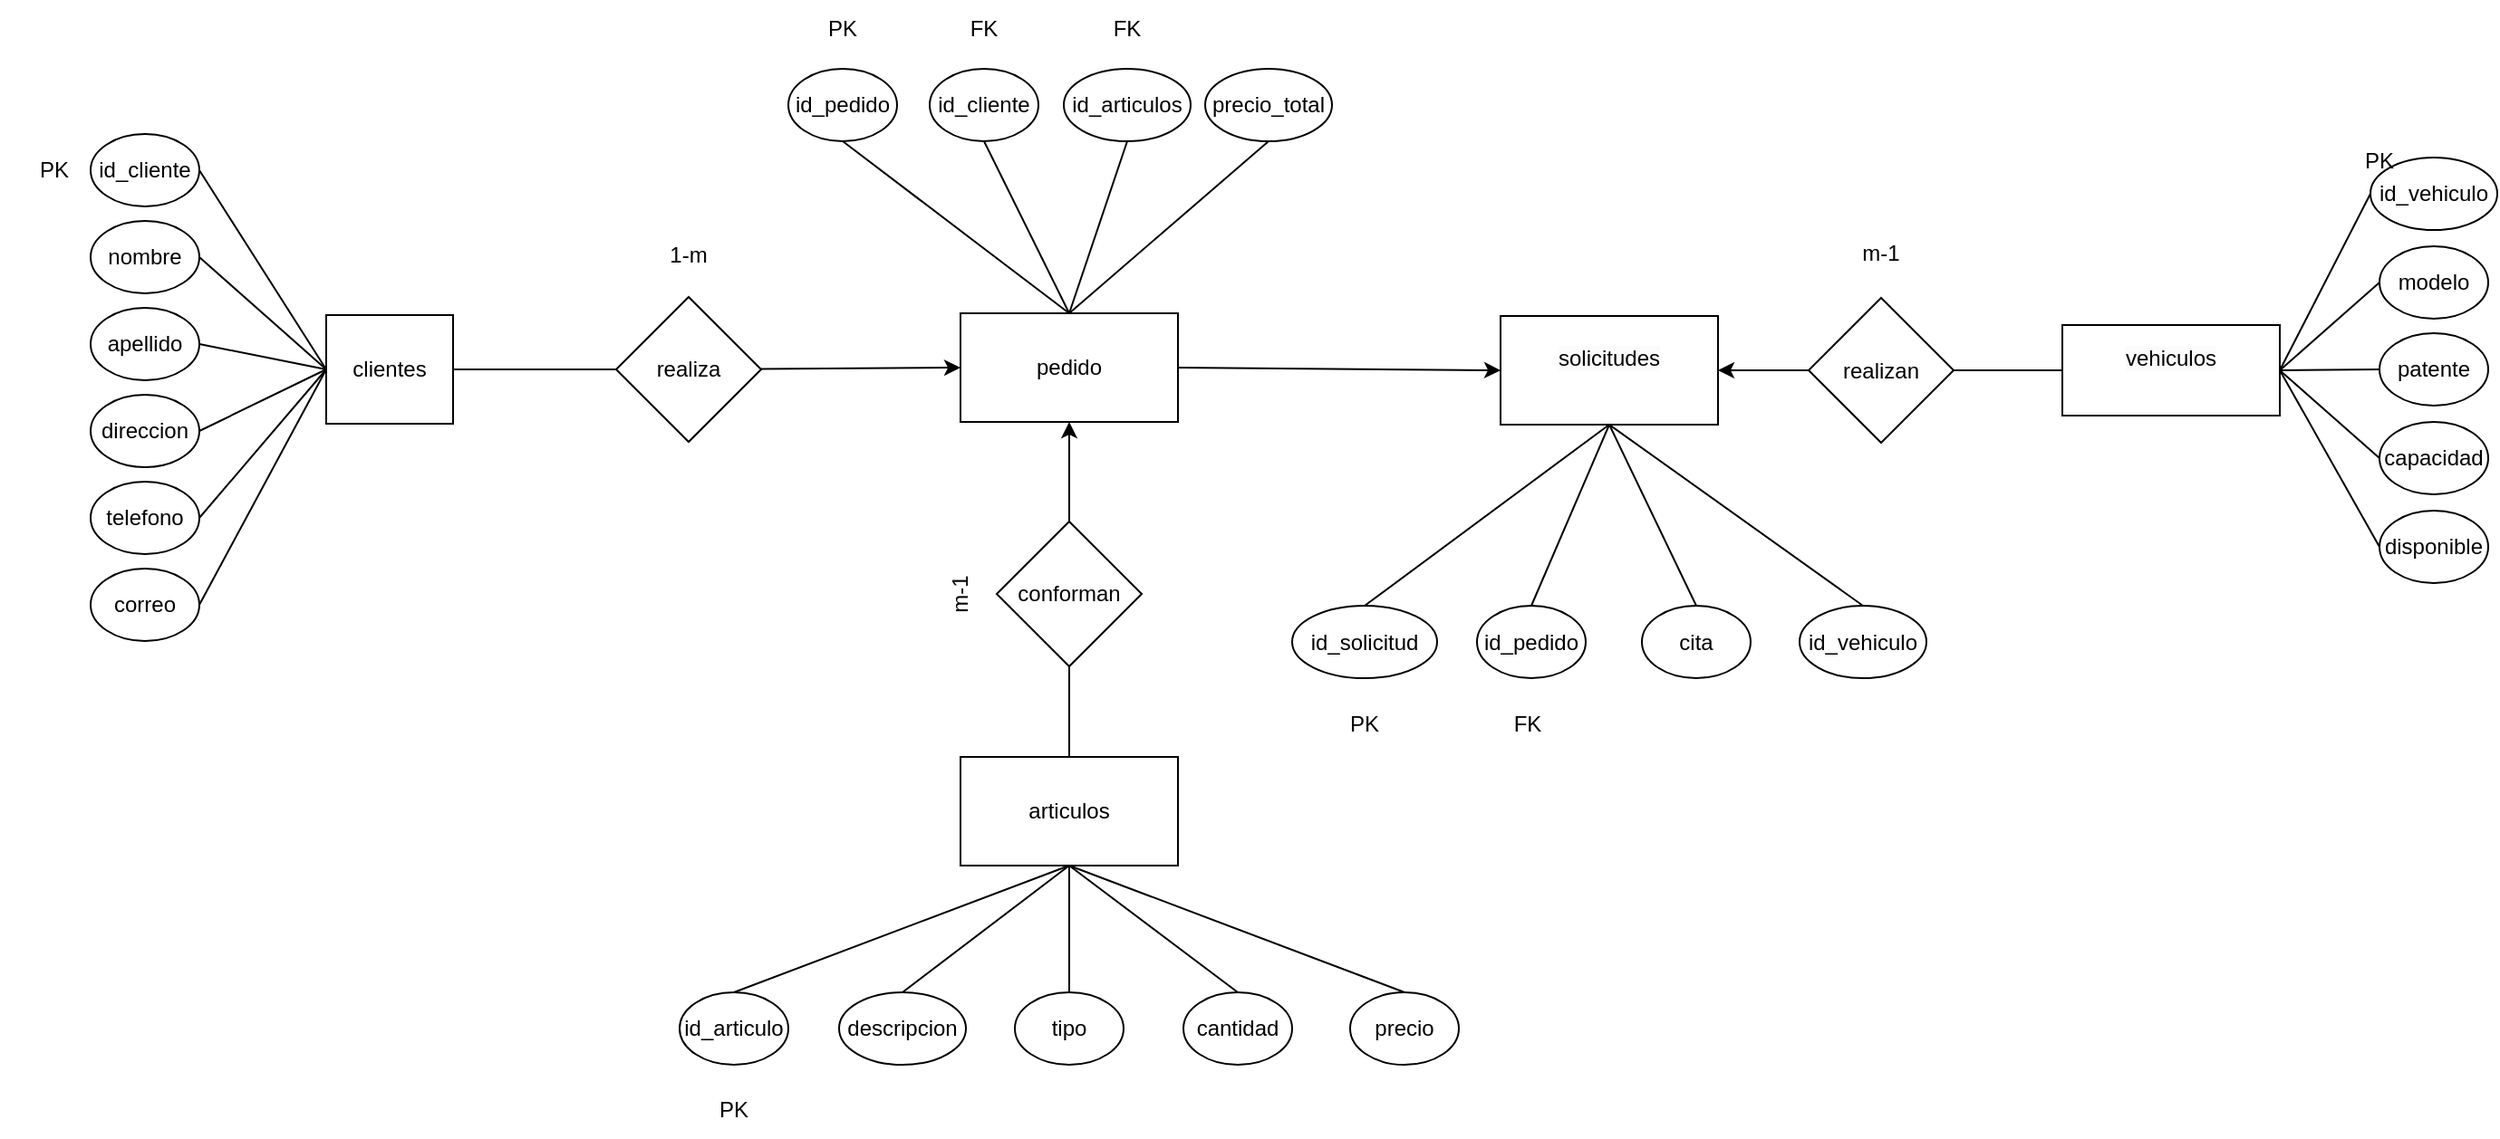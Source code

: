 <mxfile>
    <diagram id="D0lsIx0jxqbMZNfjzYcb" name="Page-1">
        <mxGraphModel dx="2838" dy="938" grid="1" gridSize="10" guides="1" tooltips="1" connect="1" arrows="1" fold="1" page="1" pageScale="1" pageWidth="1100" pageHeight="850" math="0" shadow="0">
            <root>
                <mxCell id="0"/>
                <mxCell id="1" parent="0"/>
                <mxCell id="10" value="clientes" style="rounded=0;whiteSpace=wrap;html=1;" parent="1" vertex="1">
                    <mxGeometry x="-160" y="266" width="70" height="60" as="geometry"/>
                </mxCell>
                <mxCell id="11" value="&#xa;&lt;span style=&quot;color: rgb(0, 0, 0); font-family: Helvetica; font-size: 12px; font-style: normal; font-variant-ligatures: normal; font-variant-caps: normal; font-weight: 400; letter-spacing: normal; orphans: 2; text-align: center; text-indent: 0px; text-transform: none; widows: 2; word-spacing: 0px; -webkit-text-stroke-width: 0px; white-space: normal; background-color: rgb(251, 251, 251); text-decoration-thickness: initial; text-decoration-style: initial; text-decoration-color: initial; display: inline !important; float: none;&quot;&gt;solicitudes&lt;/span&gt;&#xa;&#xa;" style="rounded=0;whiteSpace=wrap;html=1;" parent="1" vertex="1">
                    <mxGeometry x="488" y="266.5" width="120" height="60" as="geometry"/>
                </mxCell>
                <mxCell id="12" value="&#xa;&lt;span style=&quot;color: rgb(0, 0, 0); font-family: Helvetica; font-size: 12px; font-style: normal; font-variant-ligatures: normal; font-variant-caps: normal; font-weight: 400; letter-spacing: normal; orphans: 2; text-align: center; text-indent: 0px; text-transform: none; widows: 2; word-spacing: 0px; -webkit-text-stroke-width: 0px; white-space: normal; background-color: rgb(251, 251, 251); text-decoration-thickness: initial; text-decoration-style: initial; text-decoration-color: initial; display: inline !important; float: none;&quot;&gt;vehiculos&lt;/span&gt;&#xa;&#xa;" style="rounded=0;whiteSpace=wrap;html=1;" parent="1" vertex="1">
                    <mxGeometry x="798" y="271.5" width="120" height="50" as="geometry"/>
                </mxCell>
                <mxCell id="100" style="edgeStyle=none;html=1;entryX=0.5;entryY=1;entryDx=0;entryDy=0;" parent="1" source="13" target="66" edge="1">
                    <mxGeometry relative="1" as="geometry"/>
                </mxCell>
                <mxCell id="13" value="&lt;span style=&quot;color: rgb(0, 0, 0);&quot;&gt;articulos&lt;/span&gt;" style="rounded=0;whiteSpace=wrap;html=1;" parent="1" vertex="1">
                    <mxGeometry x="190" y="510" width="120" height="60" as="geometry"/>
                </mxCell>
                <mxCell id="18" value="" style="endArrow=none;html=1;entryX=1;entryY=0.5;entryDx=0;entryDy=0;exitX=0;exitY=0.5;exitDx=0;exitDy=0;" parent="1" source="20" target="10" edge="1">
                    <mxGeometry width="50" height="50" relative="1" as="geometry">
                        <mxPoint x="-10" y="366.5" as="sourcePoint"/>
                        <mxPoint x="280" y="326.5" as="targetPoint"/>
                    </mxGeometry>
                </mxCell>
                <mxCell id="25" style="edgeStyle=none;html=1;entryX=1;entryY=0.5;entryDx=0;entryDy=0;" parent="1" source="24" target="11" edge="1">
                    <mxGeometry relative="1" as="geometry"/>
                </mxCell>
                <mxCell id="24" value="realizan" style="rhombus;whiteSpace=wrap;html=1;" parent="1" vertex="1">
                    <mxGeometry x="658" y="256.5" width="80" height="80" as="geometry"/>
                </mxCell>
                <mxCell id="26" value="" style="endArrow=none;html=1;entryX=0;entryY=0.5;entryDx=0;entryDy=0;exitX=1;exitY=0.5;exitDx=0;exitDy=0;" parent="1" source="24" target="12" edge="1">
                    <mxGeometry width="50" height="50" relative="1" as="geometry">
                        <mxPoint x="578" y="446.5" as="sourcePoint"/>
                        <mxPoint x="628" y="396.5" as="targetPoint"/>
                    </mxGeometry>
                </mxCell>
                <mxCell id="29" value="1-m" style="text;html=1;align=center;verticalAlign=middle;whiteSpace=wrap;rounded=0;rotation=0;" parent="1" vertex="1">
                    <mxGeometry x="10" y="218" width="60" height="30" as="geometry"/>
                </mxCell>
                <mxCell id="30" value="m-1" style="text;html=1;align=center;verticalAlign=middle;whiteSpace=wrap;rounded=0;rotation=-90;" parent="1" vertex="1">
                    <mxGeometry x="160" y="405" width="60" height="30" as="geometry"/>
                </mxCell>
                <mxCell id="32" value="m-1" style="text;html=1;align=center;verticalAlign=middle;whiteSpace=wrap;rounded=0;" parent="1" vertex="1">
                    <mxGeometry x="668" y="216.5" width="60" height="30" as="geometry"/>
                </mxCell>
                <mxCell id="33" value="id_cliente" style="ellipse;whiteSpace=wrap;html=1;" parent="1" vertex="1">
                    <mxGeometry x="-290" y="166" width="60" height="40" as="geometry"/>
                </mxCell>
                <mxCell id="34" value="apellido" style="ellipse;whiteSpace=wrap;html=1;" parent="1" vertex="1">
                    <mxGeometry x="-290" y="262" width="60" height="40" as="geometry"/>
                </mxCell>
                <mxCell id="35" value="direccion" style="ellipse;whiteSpace=wrap;html=1;" parent="1" vertex="1">
                    <mxGeometry x="-290" y="310" width="60" height="40" as="geometry"/>
                </mxCell>
                <mxCell id="36" value="telefono" style="ellipse;whiteSpace=wrap;html=1;" parent="1" vertex="1">
                    <mxGeometry x="-290" y="358" width="60" height="40" as="geometry"/>
                </mxCell>
                <mxCell id="37" value="nombre" style="ellipse;whiteSpace=wrap;html=1;" parent="1" vertex="1">
                    <mxGeometry x="-290" y="214" width="60" height="40" as="geometry"/>
                </mxCell>
                <mxCell id="38" value="id_articulo" style="ellipse;whiteSpace=wrap;html=1;" parent="1" vertex="1">
                    <mxGeometry x="35" y="640" width="60" height="40" as="geometry"/>
                </mxCell>
                <mxCell id="39" value="correo" style="ellipse;whiteSpace=wrap;html=1;" parent="1" vertex="1">
                    <mxGeometry x="-290" y="406" width="60" height="40" as="geometry"/>
                </mxCell>
                <mxCell id="40" value="descripcion" style="ellipse;whiteSpace=wrap;html=1;" parent="1" vertex="1">
                    <mxGeometry x="123" y="640" width="70" height="40" as="geometry"/>
                </mxCell>
                <mxCell id="41" value="tipo" style="ellipse;whiteSpace=wrap;html=1;" parent="1" vertex="1">
                    <mxGeometry x="220" y="640" width="60" height="40" as="geometry"/>
                </mxCell>
                <mxCell id="42" value="cantidad" style="ellipse;whiteSpace=wrap;html=1;" parent="1" vertex="1">
                    <mxGeometry x="313" y="640" width="60" height="40" as="geometry"/>
                </mxCell>
                <mxCell id="43" value="precio" style="ellipse;whiteSpace=wrap;html=1;" parent="1" vertex="1">
                    <mxGeometry x="405" y="640" width="60" height="40" as="geometry"/>
                </mxCell>
                <mxCell id="44" value="id_cliente" style="ellipse;whiteSpace=wrap;html=1;" parent="1" vertex="1">
                    <mxGeometry x="173" y="130" width="60" height="40" as="geometry"/>
                </mxCell>
                <mxCell id="45" value="cita" style="ellipse;whiteSpace=wrap;html=1;" parent="1" vertex="1">
                    <mxGeometry x="566" y="426.5" width="60" height="40" as="geometry"/>
                </mxCell>
                <mxCell id="47" value="id_articulos" style="ellipse;whiteSpace=wrap;html=1;" parent="1" vertex="1">
                    <mxGeometry x="247" y="130" width="70" height="40" as="geometry"/>
                </mxCell>
                <mxCell id="48" value="id_solicitud" style="ellipse;whiteSpace=wrap;html=1;" parent="1" vertex="1">
                    <mxGeometry x="373" y="426.5" width="80" height="40" as="geometry"/>
                </mxCell>
                <mxCell id="51" value="FK" style="text;html=1;align=center;verticalAlign=middle;whiteSpace=wrap;rounded=0;" parent="1" vertex="1">
                    <mxGeometry x="173" y="92.5" width="60" height="30" as="geometry"/>
                </mxCell>
                <mxCell id="52" value="FK" style="text;html=1;align=center;verticalAlign=middle;whiteSpace=wrap;rounded=0;" parent="1" vertex="1">
                    <mxGeometry x="252" y="92.5" width="60" height="30" as="geometry"/>
                </mxCell>
                <mxCell id="53" value="PK" style="text;html=1;align=center;verticalAlign=middle;whiteSpace=wrap;rounded=0;" parent="1" vertex="1">
                    <mxGeometry x="-340" y="171" width="60" height="30" as="geometry"/>
                </mxCell>
                <mxCell id="54" value="PK" style="text;html=1;align=center;verticalAlign=middle;whiteSpace=wrap;rounded=0;" parent="1" vertex="1">
                    <mxGeometry x="383" y="476.5" width="60" height="30" as="geometry"/>
                </mxCell>
                <mxCell id="55" value="PK" style="text;html=1;align=center;verticalAlign=middle;whiteSpace=wrap;rounded=0;" parent="1" vertex="1">
                    <mxGeometry x="35" y="690" width="60" height="30" as="geometry"/>
                </mxCell>
                <mxCell id="58" value="id_vehiculo" style="ellipse;whiteSpace=wrap;html=1;" parent="1" vertex="1">
                    <mxGeometry x="968" y="179" width="70" height="40" as="geometry"/>
                </mxCell>
                <mxCell id="59" value="patente" style="ellipse;whiteSpace=wrap;html=1;" parent="1" vertex="1">
                    <mxGeometry x="973" y="276" width="60" height="40" as="geometry"/>
                </mxCell>
                <mxCell id="60" value="disponible" style="ellipse;whiteSpace=wrap;html=1;" parent="1" vertex="1">
                    <mxGeometry x="973" y="374" width="60" height="40" as="geometry"/>
                </mxCell>
                <mxCell id="62" value="modelo" style="ellipse;whiteSpace=wrap;html=1;" parent="1" vertex="1">
                    <mxGeometry x="973" y="228" width="60" height="40" as="geometry"/>
                </mxCell>
                <mxCell id="64" value="PK" style="text;html=1;align=center;verticalAlign=middle;whiteSpace=wrap;rounded=0;" parent="1" vertex="1">
                    <mxGeometry x="943" y="166" width="60" height="30" as="geometry"/>
                </mxCell>
                <mxCell id="65" value="id_vehiculo" style="ellipse;whiteSpace=wrap;html=1;" parent="1" vertex="1">
                    <mxGeometry x="653" y="426.5" width="70" height="40" as="geometry"/>
                </mxCell>
                <mxCell id="101" style="edgeStyle=none;html=1;entryX=0;entryY=0.5;entryDx=0;entryDy=0;exitX=1;exitY=0.5;exitDx=0;exitDy=0;" parent="1" source="66" target="11" edge="1">
                    <mxGeometry relative="1" as="geometry">
                        <mxPoint x="400" y="300.5" as="sourcePoint"/>
                    </mxGeometry>
                </mxCell>
                <mxCell id="66" value="pedido" style="rounded=0;whiteSpace=wrap;html=1;" parent="1" vertex="1">
                    <mxGeometry x="190" y="265" width="120" height="60" as="geometry"/>
                </mxCell>
                <mxCell id="99" style="edgeStyle=none;html=1;entryX=0;entryY=0.5;entryDx=0;entryDy=0;" parent="1" source="20" target="66" edge="1">
                    <mxGeometry relative="1" as="geometry"/>
                </mxCell>
                <mxCell id="20" value="realiza" style="rhombus;whiteSpace=wrap;html=1;rotation=0;" parent="1" vertex="1">
                    <mxGeometry y="256" width="80" height="80" as="geometry"/>
                </mxCell>
                <mxCell id="70" value="id_pedido" style="ellipse;whiteSpace=wrap;html=1;" parent="1" vertex="1">
                    <mxGeometry x="475" y="426.5" width="60" height="40" as="geometry"/>
                </mxCell>
                <mxCell id="71" value="" style="endArrow=none;html=1;entryX=0.5;entryY=1;entryDx=0;entryDy=0;exitX=0.5;exitY=0;exitDx=0;exitDy=0;" parent="1" source="48" target="11" edge="1">
                    <mxGeometry width="50" height="50" relative="1" as="geometry">
                        <mxPoint x="348" y="456.5" as="sourcePoint"/>
                        <mxPoint x="398" y="406.5" as="targetPoint"/>
                    </mxGeometry>
                </mxCell>
                <mxCell id="73" value="" style="endArrow=none;html=1;entryX=0.5;entryY=1;entryDx=0;entryDy=0;exitX=0.5;exitY=0;exitDx=0;exitDy=0;" parent="1" source="70" target="11" edge="1">
                    <mxGeometry width="50" height="50" relative="1" as="geometry">
                        <mxPoint x="478" y="416.5" as="sourcePoint"/>
                        <mxPoint x="558" y="336.5" as="targetPoint"/>
                    </mxGeometry>
                </mxCell>
                <mxCell id="74" value="" style="endArrow=none;html=1;exitX=0.5;exitY=0;exitDx=0;exitDy=0;" parent="1" source="45" edge="1">
                    <mxGeometry width="50" height="50" relative="1" as="geometry">
                        <mxPoint x="568" y="416.5" as="sourcePoint"/>
                        <mxPoint x="548" y="326.5" as="targetPoint"/>
                    </mxGeometry>
                </mxCell>
                <mxCell id="75" value="" style="endArrow=none;html=1;exitX=0.5;exitY=0;exitDx=0;exitDy=0;" parent="1" source="65" edge="1">
                    <mxGeometry width="50" height="50" relative="1" as="geometry">
                        <mxPoint x="578" y="426.5" as="sourcePoint"/>
                        <mxPoint x="548" y="326.5" as="targetPoint"/>
                    </mxGeometry>
                </mxCell>
                <mxCell id="76" value="" style="endArrow=none;html=1;entryX=0.5;entryY=1;entryDx=0;entryDy=0;exitX=0.5;exitY=0;exitDx=0;exitDy=0;" parent="1" source="38" target="13" edge="1">
                    <mxGeometry width="50" height="50" relative="1" as="geometry">
                        <mxPoint x="520" y="350" as="sourcePoint"/>
                        <mxPoint x="510" y="270" as="targetPoint"/>
                    </mxGeometry>
                </mxCell>
                <mxCell id="77" value="" style="endArrow=none;html=1;entryX=0.5;entryY=1;entryDx=0;entryDy=0;exitX=0.5;exitY=0;exitDx=0;exitDy=0;" parent="1" source="40" target="13" edge="1">
                    <mxGeometry width="50" height="50" relative="1" as="geometry">
                        <mxPoint x="100" y="650" as="sourcePoint"/>
                        <mxPoint x="260" y="580" as="targetPoint"/>
                    </mxGeometry>
                </mxCell>
                <mxCell id="78" value="" style="endArrow=none;html=1;entryX=0.5;entryY=1;entryDx=0;entryDy=0;exitX=0.5;exitY=0;exitDx=0;exitDy=0;" parent="1" source="41" target="13" edge="1">
                    <mxGeometry width="50" height="50" relative="1" as="geometry">
                        <mxPoint x="100" y="650" as="sourcePoint"/>
                        <mxPoint x="260" y="580" as="targetPoint"/>
                    </mxGeometry>
                </mxCell>
                <mxCell id="79" value="" style="endArrow=none;html=1;entryX=0.5;entryY=1;entryDx=0;entryDy=0;exitX=0.5;exitY=0;exitDx=0;exitDy=0;" parent="1" source="42" target="13" edge="1">
                    <mxGeometry width="50" height="50" relative="1" as="geometry">
                        <mxPoint x="310" y="650" as="sourcePoint"/>
                        <mxPoint x="260" y="580" as="targetPoint"/>
                    </mxGeometry>
                </mxCell>
                <mxCell id="80" value="" style="endArrow=none;html=1;exitX=0.5;exitY=0;exitDx=0;exitDy=0;" parent="1" source="43" edge="1">
                    <mxGeometry width="50" height="50" relative="1" as="geometry">
                        <mxPoint x="390" y="650" as="sourcePoint"/>
                        <mxPoint x="250" y="570" as="targetPoint"/>
                    </mxGeometry>
                </mxCell>
                <mxCell id="81" value="id_pedido" style="ellipse;whiteSpace=wrap;html=1;" parent="1" vertex="1">
                    <mxGeometry x="95" y="130" width="60" height="40" as="geometry"/>
                </mxCell>
                <mxCell id="82" value="PK" style="text;html=1;align=center;verticalAlign=middle;whiteSpace=wrap;rounded=0;" parent="1" vertex="1">
                    <mxGeometry x="95" y="92.5" width="60" height="30" as="geometry"/>
                </mxCell>
                <mxCell id="83" value="FK" style="text;html=1;align=center;verticalAlign=middle;whiteSpace=wrap;rounded=0;" parent="1" vertex="1">
                    <mxGeometry x="473" y="476.5" width="60" height="30" as="geometry"/>
                </mxCell>
                <mxCell id="84" value="" style="endArrow=none;html=1;exitX=0.5;exitY=0;exitDx=0;exitDy=0;entryX=0.5;entryY=1;entryDx=0;entryDy=0;" parent="1" source="66" target="47" edge="1">
                    <mxGeometry width="50" height="50" relative="1" as="geometry">
                        <mxPoint x="470" y="650" as="sourcePoint"/>
                        <mxPoint x="260" y="580" as="targetPoint"/>
                    </mxGeometry>
                </mxCell>
                <mxCell id="87" value="" style="endArrow=none;html=1;entryX=0.5;entryY=1;entryDx=0;entryDy=0;exitX=0.5;exitY=0;exitDx=0;exitDy=0;" parent="1" source="66" target="44" edge="1">
                    <mxGeometry width="50" height="50" relative="1" as="geometry">
                        <mxPoint x="250" y="260" as="sourcePoint"/>
                        <mxPoint x="265" y="190" as="targetPoint"/>
                    </mxGeometry>
                </mxCell>
                <mxCell id="88" value="" style="endArrow=none;html=1;entryX=0.5;entryY=0;entryDx=0;entryDy=0;exitX=0.5;exitY=1;exitDx=0;exitDy=0;" parent="1" source="81" target="66" edge="1">
                    <mxGeometry width="50" height="50" relative="1" as="geometry">
                        <mxPoint x="260" y="275" as="sourcePoint"/>
                        <mxPoint x="190" y="190" as="targetPoint"/>
                    </mxGeometry>
                </mxCell>
                <mxCell id="89" value="" style="endArrow=none;html=1;entryX=0;entryY=0.5;entryDx=0;entryDy=0;exitX=1;exitY=0.5;exitDx=0;exitDy=0;" parent="1" source="33" target="10" edge="1">
                    <mxGeometry width="50" height="50" relative="1" as="geometry">
                        <mxPoint x="170" y="286" as="sourcePoint"/>
                        <mxPoint x="260" y="371" as="targetPoint"/>
                    </mxGeometry>
                </mxCell>
                <mxCell id="90" value="" style="endArrow=none;html=1;entryX=1;entryY=0.5;entryDx=0;entryDy=0;exitX=0;exitY=0.5;exitDx=0;exitDy=0;" parent="1" source="10" target="37" edge="1">
                    <mxGeometry width="50" height="50" relative="1" as="geometry">
                        <mxPoint x="-220" y="196" as="sourcePoint"/>
                        <mxPoint x="-150" y="306" as="targetPoint"/>
                    </mxGeometry>
                </mxCell>
                <mxCell id="91" value="" style="endArrow=none;html=1;entryX=1;entryY=0.5;entryDx=0;entryDy=0;exitX=0;exitY=0.5;exitDx=0;exitDy=0;" parent="1" source="10" target="34" edge="1">
                    <mxGeometry width="50" height="50" relative="1" as="geometry">
                        <mxPoint x="-150" y="306" as="sourcePoint"/>
                        <mxPoint x="-220" y="241" as="targetPoint"/>
                    </mxGeometry>
                </mxCell>
                <mxCell id="92" value="" style="endArrow=none;html=1;entryX=1;entryY=0.5;entryDx=0;entryDy=0;" parent="1" target="35" edge="1">
                    <mxGeometry width="50" height="50" relative="1" as="geometry">
                        <mxPoint x="-160" y="296" as="sourcePoint"/>
                        <mxPoint x="-220" y="286" as="targetPoint"/>
                    </mxGeometry>
                </mxCell>
                <mxCell id="93" value="" style="endArrow=none;html=1;entryX=1;entryY=0.5;entryDx=0;entryDy=0;exitX=0;exitY=0.5;exitDx=0;exitDy=0;" parent="1" source="10" target="36" edge="1">
                    <mxGeometry width="50" height="50" relative="1" as="geometry">
                        <mxPoint x="-150" y="306" as="sourcePoint"/>
                        <mxPoint x="-220" y="336" as="targetPoint"/>
                    </mxGeometry>
                </mxCell>
                <mxCell id="94" value="" style="endArrow=none;html=1;entryX=1;entryY=0.5;entryDx=0;entryDy=0;exitX=0;exitY=0.5;exitDx=0;exitDy=0;" parent="1" source="10" target="39" edge="1">
                    <mxGeometry width="50" height="50" relative="1" as="geometry">
                        <mxPoint x="-150" y="306" as="sourcePoint"/>
                        <mxPoint x="-220" y="386" as="targetPoint"/>
                    </mxGeometry>
                </mxCell>
                <mxCell id="95" value="" style="endArrow=none;html=1;exitX=0;exitY=0.5;exitDx=0;exitDy=0;entryX=1;entryY=0.5;entryDx=0;entryDy=0;" parent="1" source="58" target="12" edge="1">
                    <mxGeometry width="50" height="50" relative="1" as="geometry">
                        <mxPoint x="753" y="416.5" as="sourcePoint"/>
                        <mxPoint x="558" y="336.5" as="targetPoint"/>
                    </mxGeometry>
                </mxCell>
                <mxCell id="96" value="" style="endArrow=none;html=1;exitX=0;exitY=0.5;exitDx=0;exitDy=0;entryX=1;entryY=0.5;entryDx=0;entryDy=0;" parent="1" source="62" target="12" edge="1">
                    <mxGeometry width="50" height="50" relative="1" as="geometry">
                        <mxPoint x="973" y="231.5" as="sourcePoint"/>
                        <mxPoint x="928" y="306.5" as="targetPoint"/>
                    </mxGeometry>
                </mxCell>
                <mxCell id="97" value="" style="endArrow=none;html=1;exitX=0;exitY=0.5;exitDx=0;exitDy=0;entryX=1;entryY=0.5;entryDx=0;entryDy=0;" parent="1" source="59" target="12" edge="1">
                    <mxGeometry width="50" height="50" relative="1" as="geometry">
                        <mxPoint x="978" y="276.5" as="sourcePoint"/>
                        <mxPoint x="928" y="306.5" as="targetPoint"/>
                    </mxGeometry>
                </mxCell>
                <mxCell id="98" value="" style="endArrow=none;html=1;exitX=0;exitY=0.5;exitDx=0;exitDy=0;entryX=1;entryY=0.5;entryDx=0;entryDy=0;" parent="1" source="60" target="12" edge="1">
                    <mxGeometry width="50" height="50" relative="1" as="geometry">
                        <mxPoint x="978" y="321.5" as="sourcePoint"/>
                        <mxPoint x="928" y="306.5" as="targetPoint"/>
                    </mxGeometry>
                </mxCell>
                <mxCell id="106" value="conforman" style="rhombus;whiteSpace=wrap;html=1;rotation=0;" vertex="1" parent="1">
                    <mxGeometry x="210" y="380" width="80" height="80" as="geometry"/>
                </mxCell>
                <mxCell id="107" value="precio_total" style="ellipse;whiteSpace=wrap;html=1;" vertex="1" parent="1">
                    <mxGeometry x="325" y="130" width="70" height="40" as="geometry"/>
                </mxCell>
                <mxCell id="108" value="" style="endArrow=none;html=1;exitX=0.5;exitY=0;exitDx=0;exitDy=0;entryX=0.5;entryY=1;entryDx=0;entryDy=0;" edge="1" parent="1" source="66" target="107">
                    <mxGeometry width="50" height="50" relative="1" as="geometry">
                        <mxPoint x="260" y="275" as="sourcePoint"/>
                        <mxPoint x="255" y="190" as="targetPoint"/>
                    </mxGeometry>
                </mxCell>
                <mxCell id="109" value="capacidad" style="ellipse;whiteSpace=wrap;html=1;" vertex="1" parent="1">
                    <mxGeometry x="973" y="325" width="60" height="40" as="geometry"/>
                </mxCell>
                <mxCell id="110" value="" style="endArrow=none;html=1;exitX=0;exitY=0.5;exitDx=0;exitDy=0;entryX=1;entryY=0.5;entryDx=0;entryDy=0;" edge="1" parent="1" source="109" target="12">
                    <mxGeometry width="50" height="50" relative="1" as="geometry">
                        <mxPoint x="983" y="336.5" as="sourcePoint"/>
                        <mxPoint x="928" y="306.5" as="targetPoint"/>
                    </mxGeometry>
                </mxCell>
            </root>
        </mxGraphModel>
    </diagram>
</mxfile>